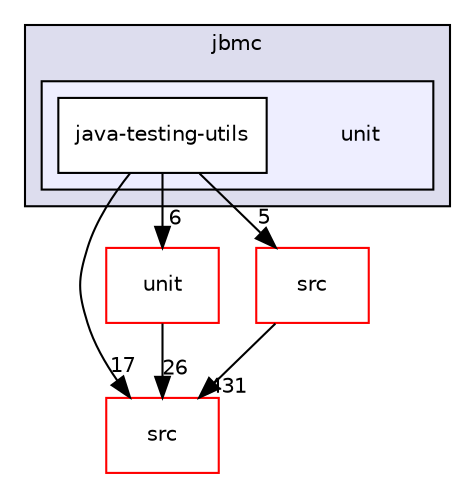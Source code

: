 digraph "/home/runner/work/cbmc-documentation/cbmc-documentation/jbmc/unit" {
  bgcolor=transparent;
  compound=true
  node [ fontsize="10", fontname="Helvetica"];
  edge [ labelfontsize="10", labelfontname="Helvetica"];
  subgraph clusterdir_a263634046f766d6a2cc27bb1bac298e {
    graph [ bgcolor="#ddddee", pencolor="black", label="jbmc" fontname="Helvetica", fontsize="10", URL="dir_a263634046f766d6a2cc27bb1bac298e.html"]
  subgraph clusterdir_27b44ebddc4339774833567a491d16f4 {
    graph [ bgcolor="#eeeeff", pencolor="black", label="" URL="dir_27b44ebddc4339774833567a491d16f4.html"];
    dir_27b44ebddc4339774833567a491d16f4 [shape=plaintext label="unit"];
    dir_1bb1df812c2fdba3c4c2a9a7d458b6af [shape=box label="java-testing-utils" color="black" fillcolor="white" style="filled" URL="dir_1bb1df812c2fdba3c4c2a9a7d458b6af.html"];
  }
  }
  dir_68267d1309a1af8e8297ef4c3efbcdba [shape=box label="src" color="red" URL="dir_68267d1309a1af8e8297ef4c3efbcdba.html"];
  dir_cc0b5cae3b7a81a4c0ef074802e575f9 [shape=box label="unit" color="red" URL="dir_cc0b5cae3b7a81a4c0ef074802e575f9.html"];
  dir_7d9c2272cea08e738f9482db6f677351 [shape=box label="src" color="red" URL="dir_7d9c2272cea08e738f9482db6f677351.html"];
  dir_1bb1df812c2fdba3c4c2a9a7d458b6af->dir_68267d1309a1af8e8297ef4c3efbcdba [headlabel="17", labeldistance=1.5 headhref="dir_000013_000014.html"];
  dir_1bb1df812c2fdba3c4c2a9a7d458b6af->dir_cc0b5cae3b7a81a4c0ef074802e575f9 [headlabel="6", labeldistance=1.5 headhref="dir_000013_000060.html"];
  dir_1bb1df812c2fdba3c4c2a9a7d458b6af->dir_7d9c2272cea08e738f9482db6f677351 [headlabel="5", labeldistance=1.5 headhref="dir_000013_000006.html"];
  dir_cc0b5cae3b7a81a4c0ef074802e575f9->dir_68267d1309a1af8e8297ef4c3efbcdba [headlabel="26", labeldistance=1.5 headhref="dir_000060_000014.html"];
  dir_7d9c2272cea08e738f9482db6f677351->dir_68267d1309a1af8e8297ef4c3efbcdba [headlabel="431", labeldistance=1.5 headhref="dir_000006_000014.html"];
}
